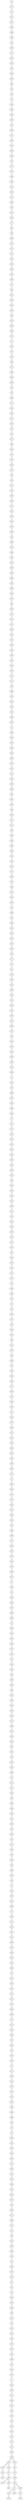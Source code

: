 graph {
n0;
n1;
n2;
n3;
n4;
n5;
n6;
n7;
n8;
n9;
n10;
n11;
n12;
n13;
n14;
n15;
n16;
n17;
n18;
n19;
n20;
n21;
n22;
n23;
n24;
n25;
n26;
n27;
n28;
n29;
n30;
n31;
n32;
n33;
n34;
n35;
n36;
n37;
n38;
n39;
n40;
n41;
n42;
n43;
n44;
n45;
n46;
n47;
n48;
n49;
n50;
n51;
n52;
n53;
n54;
n55;
n56;
n57;
n58;
n59;
n60;
n61;
n62;
n63;
n64;
n65;
n66;
n67;
n68;
n69;
n70;
n71;
n72;
n73;
n74;
n75;
n76;
n77;
n78;
n79;
n80;
n81;
n82;
n83;
n84;
n85;
n86;
n87;
n88;
n89;
n90;
n91;
n92;
n93;
n94;
n95;
n96;
n97;
n98;
n99;
n100;
n101;
n102;
n103;
n104;
n105;
n106;
n107;
n108;
n109;
n110;
n111;
n112;
n113;
n114;
n115;
n116;
n117;
n118;
n119;
n120;
n121;
n122;
n123;
n124;
n125;
n126;
n127;
n128;
n129;
n130;
n131;
n132;
n133;
n134;
n135;
n136;
n137;
n138;
n139;
n140;
n141;
n142;
n143;
n144;
n145;
n146;
n147;
n148;
n149;
n150;
n151;
n152;
n153;
n154;
n155;
n156;
n157;
n158;
n159;
n160;
n161;
n162;
n163;
n164;
n165;
n166;
n167;
n168;
n169;
n170;
n171;
n172;
n173;
n174;
n175;
n176;
n177;
n178;
n179;
n180;
n181;
n182;
n183;
n184;
n185;
n186;
n187;
n188;
n189;
n190;
n191;
n192;
n193;
n194;
n195;
n196;
n197;
n198;
n199;
n200;
n201;
n202;
n203;
n204;
n205;
n206;
n207;
n208;
n209;
n210;
n211;
n212;
n213;
n214;
n215;
n216;
n217;
n218;
n219;
n220;
n221;
n222;
n223;
n224;
n225;
n226;
n227;
n228;
n229;
n230;
n231;
n232;
n233;
n234;
n235;
n236;
n237;
n238;
n239;
n240;
n241;
n242;
n243;
n244;
n245;
n246;
n247;
n248;
n249;
n250;
n251;
n252;
n253;
n254;
n255;
n256;
n257;
n258;
n259;
n260;
n261;
n262;
n263;
n264;
n265;
n266;
n267;
n268;
n269;
n270;
n271;
n272;
n273;
n274;
n275;
n276;
n277;
n278;
n279;
n280;
n281;
n282;
n283;
n284;
n285;
n286;
n287;
n288;
n289;
n290;
n291;
n292;
n293;
n294;
n295;
n296;
n297;
n298;
n299;
n300;
n301;
n302;
n303;
n304;
n305;
n306;
n307;
n308;
n309;
n310;
n311;
n312;
n313;
n314;
n315;
n316;
n317;
n318;
n319;
n320;
n321;
n322;
n323;
n324;
n325;
n326;
n327;
n328;
n329;
n330;
n331;
n332;
n333;
n334;
n335;
n336;
n337;
n338;
n339;
n340;
n341;
n342;
n343;
n344;
n345;
n346;
n347;
n348;
n349;
n350;
n351;
n352;
n353;
n354;
n355;
n356;
n357;
n358;
n359;
n360;
n361;
n362;
n363;
n364;
n365;
n366;
n367;
n368;
n369;
n370;
n371;
n372;
n373;
n374;
n375;
n376;
n377;
n378;
n379;
n380;
n381;
n382;
n383;
n384;
n385;
n386;
n387;
n388;
n389;
n390;
n391;
n392;
n393;
n394;
n395;
n396;
n397;
n398;
n399;
n400;
n401;
n402;
n403;
n404;
n405;
n406;
n407;
n408;
n409;
n410;
n411;
n412;
n413;
n414;
n415;
n416;
n417;
n418;
n419;
n420;
n421;
n422;
n423;
n424;
n425;
n426;
n427;
n428;
n429;
n430;
n431;
n432;
n433;
n434;
n435;
n436;
n437;
n438;
n439;
n440;
n441;
n442;
n443;
n444;
n445;
n446;
n447;
n448;
n449;
n450;
n451;
n452;
n453;
n454;
n455;
n456;
n457;
n458;
n459;
n460;
n461;
n462;
n463;
n464;
n465;
n466;
n467;
n468;
n469;
n470;
n471;
n472;
n473;
n474;
n475;
n476;
n477;
n478;
n479;
n480;
n481;
n482;
n483;
n484;
n485;
n486;
n487;
n488;
n489;
n490;
n491;
n492;
n493;
n494;
n495;
n496;
n497;
n498;
n499;
n0 -- n231;
n1 -- n373;
n1 -- n399;
n2 -- n351;
n2 -- n293;
n3 -- n380;
n3 -- n72;
n4 -- n395;
n4 -- n422;
n5 -- n50;
n5 -- n324;
n6 -- n28;
n6 -- n294;
n7 -- n287;
n7 -- n158;
n8 -- n417;
n8 -- n190;
n9 -- n374;
n9 -- n462;
n10 -- n160;
n10 -- n78;
n11 -- n18;
n11 -- n391;
n11 -- n316;
n12 -- n311;
n12 -- n231;
n13 -- n308;
n13 -- n439;
n14 -- n344;
n14 -- n457;
n15 -- n129;
n15 -- n486;
n16 -- n92;
n16 -- n276;
n17 -- n114;
n17 -- n254;
n18 -- n279;
n18 -- n11;
n19 -- n221;
n19 -- n435;
n20 -- n346;
n20 -- n236;
n21 -- n89;
n21 -- n243;
n22 -- n47;
n22 -- n75;
n23 -- n32;
n23 -- n25;
n24 -- n191;
n24 -- n146;
n25 -- n406;
n25 -- n23;
n26 -- n373;
n26 -- n368;
n27 -- n352;
n27 -- n472;
n28 -- n95;
n28 -- n6;
n29 -- n352;
n29 -- n216;
n30 -- n43;
n30 -- n272;
n31 -- n449;
n31 -- n296;
n32 -- n362;
n32 -- n23;
n33 -- n398;
n33 -- n308;
n34 -- n441;
n34 -- n87;
n35 -- n270;
n35 -- n242;
n36 -- n429;
n36 -- n394;
n37 -- n250;
n37 -- n463;
n38 -- n390;
n38 -- n359;
n39 -- n449;
n39 -- n397;
n40 -- n357;
n40 -- n249;
n41 -- n348;
n41 -- n275;
n42 -- n321;
n42 -- n178;
n43 -- n474;
n43 -- n30;
n44 -- n209;
n44 -- n164;
n45 -- n286;
n45 -- n356;
n46 -- n274;
n46 -- n216;
n47 -- n22;
n47 -- n207;
n48 -- n283;
n48 -- n110;
n49 -- n266;
n49 -- n323;
n50 -- n5;
n50 -- n238;
n51 -- n73;
n51 -- n126;
n52 -- n434;
n52 -- n157;
n53 -- n355;
n53 -- n229;
n54 -- n118;
n54 -- n455;
n55 -- n349;
n55 -- n196;
n56 -- n388;
n56 -- n72;
n57 -- n489;
n57 -- n185;
n58 -- n400;
n59 -- n321;
n59 -- n163;
n60 -- n262;
n60 -- n359;
n61 -- n77;
n61 -- n98;
n62 -- n464;
n62 -- n240;
n63 -- n401;
n63 -- n302;
n64 -- n492;
n64 -- n195;
n65 -- n401;
n65 -- n350;
n66 -- n340;
n66 -- n484;
n67 -- n460;
n67 -- n412;
n68 -- n108;
n68 -- n461;
n69 -- n292;
n69 -- n252;
n70 -- n234;
n70 -- n265;
n71 -- n298;
n71 -- n425;
n72 -- n3;
n72 -- n56;
n73 -- n51;
n73 -- n172;
n74 -- n366;
n74 -- n170;
n75 -- n22;
n75 -- n433;
n76 -- n353;
n76 -- n305;
n77 -- n159;
n77 -- n61;
n78 -- n488;
n78 -- n10;
n79 -- n464;
n79 -- n134;
n80 -- n268;
n80 -- n227;
n81 -- n367;
n81 -- n371;
n82 -- n482;
n82 -- n218;
n83 -- n346;
n83 -- n344;
n84 -- n141;
n84 -- n280;
n85 -- n199;
n85 -- n95;
n86 -- n355;
n86 -- n255;
n87 -- n336;
n87 -- n34;
n88 -- n305;
n88 -- n276;
n89 -- n21;
n89 -- n251;
n90 -- n303;
n90 -- n337;
n91 -- n293;
n91 -- n148;
n92 -- n424;
n92 -- n16;
n93 -- n208;
n93 -- n393;
n94 -- n490;
n94 -- n271;
n95 -- n28;
n95 -- n85;
n96 -- n203;
n96 -- n339;
n97 -- n297;
n97 -- n414;
n98 -- n61;
n98 -- n364;
n99 -- n212;
n99 -- n269;
n100 -- n478;
n100 -- n137;
n101 -- n419;
n101 -- n471;
n102 -- n312;
n102 -- n115;
n103 -- n288;
n103 -- n416;
n104 -- n263;
n104 -- n153;
n105 -- n121;
n105 -- n256;
n106 -- n369;
n106 -- n235;
n107 -- n150;
n107 -- n264;
n108 -- n68;
n108 -- n458;
n109 -- n445;
n109 -- n358;
n110 -- n217;
n110 -- n48;
n111 -- n358;
n111 -- n342;
n112 -- n197;
n112 -- n157;
n113 -- n386;
n113 -- n384;
n114 -- n17;
n114 -- n343;
n115 -- n491;
n115 -- n102;
n116 -- n447;
n116 -- n288;
n117 -- n488;
n117 -- n481;
n118 -- n459;
n118 -- n54;
n119 -- n499;
n119 -- n133;
n120 -- n230;
n120 -- n378;
n121 -- n105;
n121 -- n315;
n122 -- n194;
n122 -- n284;
n123 -- n478;
n123 -- n149;
n124 -- n136;
n124 -- n428;
n125 -- n423;
n125 -- n482;
n126 -- n382;
n126 -- n51;
n127 -- n224;
n127 -- n280;
n128 -- n381;
n128 -- n392;
n129 -- n287;
n129 -- n15;
n130 -- n178;
n130 -- n261;
n131 -- n335;
n131 -- n139;
n132 -- n175;
n132 -- n328;
n133 -- n119;
n133 -- n206;
n134 -- n79;
n134 -- n254;
n135 -- n479;
n135 -- n455;
n136 -- n124;
n136 -- n205;
n137 -- n417;
n137 -- n100;
n138 -- n440;
n138 -- n325;
n139 -- n437;
n139 -- n131;
n140 -- n360;
n140 -- n338;
n141 -- n159;
n141 -- n84;
n142 -- n398;
n142 -- n205;
n143 -- n172;
n143 -- n428;
n144 -- n259;
n144 -- n394;
n145 -- n442;
n145 -- n448;
n146 -- n24;
n146 -- n484;
n147 -- n425;
n147 -- n202;
n148 -- n443;
n148 -- n91;
n149 -- n123;
n149 -- n181;
n150 -- n158;
n150 -- n107;
n151 -- n349;
n151 -- n165;
n152 -- n295;
n152 -- n399;
n153 -- n395;
n153 -- n104;
n154 -- n232;
n154 -- n342;
n155 -- n234;
n155 -- n171;
n156 -- n436;
n156 -- n384;
n157 -- n52;
n157 -- n112;
n158 -- n150;
n158 -- n7;
n159 -- n141;
n159 -- n77;
n160 -- n300;
n160 -- n10;
n161 -- n338;
n161 -- n450;
n162 -- n247;
n162 -- n462;
n163 -- n59;
n163 -- n341;
n164 -- n44;
n164 -- n496;
n165 -- n151;
n165 -- n228;
n166 -- n345;
n166 -- n418;
n167 -- n183;
n167 -- n499;
n168 -- n208;
n168 -- n236;
n169 -- n307;
n169 -- n177;
n170 -- n365;
n170 -- n74;
n171 -- n356;
n171 -- n155;
n172 -- n143;
n172 -- n73;
n173 -- n271;
n173 -- n313;
n174 -- n179;
n174 -- n477;
n175 -- n132;
n175 -- n404;
n176 -- n492;
n176 -- n468;
n177 -- n198;
n177 -- n169;
n178 -- n42;
n178 -- n130;
n179 -- n174;
n179 -- n364;
n180 -- n396;
n180 -- n214;
n181 -- n149;
n181 -- n454;
n182 -- n273;
n182 -- n468;
n183 -- n167;
n183 -- n350;
n184 -- n263;
n184 -- n260;
n185 -- n57;
n185 -- n418;
n186 -- n431;
n186 -- n389;
n187 -- n480;
n187 -- n239;
n188 -- n483;
n188 -- n304;
n189 -- n452;
n189 -- n422;
n190 -- n8;
n190 -- n369;
n191 -- n24;
n191 -- n267;
n192 -- n396;
n192 -- n221;
n193 -- n473;
n193 -- n476;
n194 -- n122;
n194 -- n333;
n195 -- n253;
n195 -- n64;
n196 -- n55;
n196 -- n409;
n197 -- n281;
n197 -- n112;
n198 -- n485;
n198 -- n177;
n199 -- n85;
n199 -- n265;
n200 -- n383;
n200 -- n218;
n201 -- n415;
n201 -- n430;
n202 -- n361;
n202 -- n147;
n203 -- n461;
n203 -- n96;
n204 -- n466;
n204 -- n446;
n205 -- n136;
n205 -- n142;
n206 -- n438;
n206 -- n133;
n207 -- n47;
n207 -- n487;
n208 -- n93;
n208 -- n168;
n209 -- n44;
n209 -- n258;
n210 -- n432;
n210 -- n247;
n211 -- n444;
n211 -- n424;
n212 -- n99;
n212 -- n416;
n213 -- n436;
n213 -- n241;
n214 -- n180;
n214 -- n224;
n215 -- n473;
n215 -- n297;
n216 -- n29;
n216 -- n46;
n217 -- n110;
n217 -- n339;
n218 -- n200;
n218 -- n82;
n219 -- n402;
n219 -- n380;
n220 -- n460;
n220 -- n302;
n221 -- n192;
n221 -- n19;
n222 -- n348;
n222 -- n379;
n223 -- n466;
n223 -- n383;
n224 -- n214;
n224 -- n127;
n225 -- n259;
n225 -- n309;
n226 -- n252;
n226 -- n439;
n227 -- n360;
n227 -- n80;
n228 -- n289;
n228 -- n165;
n229 -- n53;
n229 -- n314;
n230 -- n347;
n230 -- n120;
n231 -- n12;
n231 -- n0;
n232 -- n253;
n232 -- n154;
n233 -- n405;
n233 -- n429;
n234 -- n70;
n234 -- n155;
n235 -- n106;
n235 -- n368;
n236 -- n20;
n236 -- n168;
n237 -- n423;
n237 -- n268;
n238 -- n390;
n238 -- n50;
n239 -- n187;
n239 -- n379;
n240 -- n365;
n240 -- n62;
n241 -- n213;
n241 -- n469;
n242 -- n35;
n242 -- n386;
n243 -- n21;
n243 -- n290;
n244 -- n443;
n244 -- n408;
n245 -- n285;
n245 -- n304;
n246 -- n407;
n246 -- n486;
n247 -- n162;
n247 -- n210;
n248 -- n319;
n248 -- n325;
n249 -- n303;
n249 -- n40;
n250 -- n37;
n250 -- n282;
n251 -- n89;
n251 -- n494;
n252 -- n226;
n252 -- n69;
n253 -- n232;
n253 -- n195;
n254 -- n17;
n254 -- n134;
n255 -- n86;
n255 -- n264;
n256 -- n105;
n256 -- n347;
n256 -- n367;
n257 -- n291;
n257 -- n330;
n258 -- n310;
n258 -- n209;
n259 -- n225;
n259 -- n144;
n260 -- n328;
n260 -- n184;
n261 -- n410;
n261 -- n130;
n262 -- n457;
n262 -- n60;
n263 -- n104;
n263 -- n184;
n264 -- n107;
n264 -- n255;
n265 -- n70;
n265 -- n199;
n266 -- n49;
n266 -- n340;
n267 -- n191;
n267 -- n345;
n268 -- n237;
n268 -- n80;
n269 -- n99;
n269 -- n372;
n270 -- n35;
n270 -- n442;
n271 -- n94;
n271 -- n173;
n272 -- n445;
n272 -- n30;
n273 -- n182;
n273 -- n446;
n274 -- n46;
n274 -- n498;
n275 -- n497;
n275 -- n41;
n276 -- n88;
n276 -- n16;
n277 -- n385;
n277 -- n354;
n278 -- n490;
n278 -- n363;
n279 -- n18;
n280 -- n127;
n280 -- n84;
n281 -- n197;
n281 -- n414;
n282 -- n250;
n282 -- n494;
n283 -- n483;
n283 -- n48;
n284 -- n447;
n284 -- n122;
n285 -- n245;
n285 -- n331;
n286 -- n45;
n286 -- n389;
n287 -- n129;
n287 -- n7;
n288 -- n103;
n288 -- n116;
n289 -- n228;
n289 -- n435;
n290 -- n372;
n290 -- n243;
n291 -- n257;
n292 -- n334;
n292 -- n69;
n293 -- n2;
n293 -- n91;
n294 -- n493;
n294 -- n6;
n295 -- n152;
n295 -- n448;
n296 -- n485;
n296 -- n31;
n297 -- n215;
n297 -- n97;
n298 -- n71;
n298 -- n413;
n299 -- n306;
n299 -- n388;
n300 -- n160;
n300 -- n498;
n301 -- n470;
n301 -- n376;
n302 -- n220;
n302 -- n63;
n303 -- n90;
n303 -- n249;
n304 -- n245;
n304 -- n188;
n305 -- n88;
n305 -- n76;
n306 -- n430;
n306 -- n299;
n307 -- n495;
n307 -- n169;
n308 -- n33;
n308 -- n13;
n309 -- n225;
n309 -- n471;
n310 -- n432;
n310 -- n258;
n311 -- n12;
n311 -- n431;
n312 -- n403;
n312 -- n102;
n313 -- n173;
n313 -- n450;
n314 -- n375;
n314 -- n229;
n315 -- n375;
n315 -- n121;
n316 -- n11;
n317 -- n467;
n317 -- n453;
n318 -- n474;
n318 -- n353;
n319 -- n248;
n319 -- n335;
n320 -- n438;
n320 -- n323;
n321 -- n59;
n321 -- n42;
n322 -- n336;
n322 -- n392;
n323 -- n320;
n323 -- n49;
n324 -- n387;
n324 -- n5;
n325 -- n248;
n325 -- n138;
n326 -- n459;
n326 -- n472;
n327 -- n451;
n327 -- n415;
n328 -- n132;
n328 -- n260;
n329 -- n377;
n329 -- n332;
n330 -- n257;
n330 -- n391;
n331 -- n285;
n331 -- n427;
n332 -- n329;
n332 -- n470;
n333 -- n194;
n333 -- n402;
n334 -- n292;
n334 -- n427;
n335 -- n131;
n335 -- n319;
n336 -- n87;
n336 -- n322;
n337 -- n90;
n337 -- n397;
n338 -- n140;
n338 -- n161;
n339 -- n96;
n339 -- n217;
n340 -- n266;
n340 -- n66;
n341 -- n433;
n341 -- n163;
n342 -- n154;
n342 -- n111;
n343 -- n451;
n343 -- n114;
n344 -- n14;
n344 -- n83;
n345 -- n166;
n345 -- n267;
n346 -- n20;
n346 -- n83;
n347 -- n230;
n347 -- n256;
n347 -- n354;
n348 -- n41;
n348 -- n222;
n349 -- n55;
n349 -- n151;
n350 -- n183;
n350 -- n65;
n351 -- n456;
n351 -- n2;
n352 -- n27;
n352 -- n29;
n353 -- n76;
n353 -- n318;
n354 -- n347;
n354 -- n277;
n355 -- n53;
n355 -- n86;
n356 -- n45;
n356 -- n171;
n357 -- n362;
n357 -- n40;
n358 -- n109;
n358 -- n111;
n359 -- n38;
n359 -- n60;
n360 -- n140;
n360 -- n227;
n361 -- n202;
n361 -- n421;
n362 -- n32;
n362 -- n357;
n363 -- n278;
n363 -- n420;
n364 -- n179;
n364 -- n98;
n365 -- n240;
n365 -- n170;
n366 -- n403;
n366 -- n74;
n367 -- n256;
n367 -- n81;
n368 -- n26;
n368 -- n235;
n369 -- n106;
n369 -- n190;
n370 -- n385;
n371 -- n426;
n371 -- n81;
n372 -- n269;
n372 -- n290;
n373 -- n1;
n373 -- n26;
n374 -- n465;
n374 -- n9;
n375 -- n315;
n375 -- n314;
n376 -- n456;
n376 -- n301;
n377 -- n496;
n377 -- n329;
n378 -- n120;
n379 -- n222;
n379 -- n239;
n380 -- n219;
n380 -- n3;
n381 -- n128;
n381 -- n477;
n382 -- n475;
n382 -- n126;
n383 -- n223;
n383 -- n200;
n384 -- n113;
n384 -- n156;
n385 -- n370;
n385 -- n400;
n385 -- n277;
n386 -- n113;
n386 -- n242;
n387 -- n324;
n387 -- n413;
n388 -- n299;
n388 -- n56;
n389 -- n186;
n389 -- n286;
n390 -- n38;
n390 -- n238;
n391 -- n426;
n391 -- n11;
n391 -- n330;
n392 -- n128;
n392 -- n322;
n393 -- n93;
n393 -- n411;
n394 -- n36;
n394 -- n144;
n395 -- n4;
n395 -- n153;
n396 -- n180;
n396 -- n192;
n397 -- n39;
n397 -- n337;
n398 -- n33;
n398 -- n142;
n399 -- n152;
n399 -- n1;
n400 -- n385;
n400 -- n58;
n401 -- n65;
n401 -- n63;
n402 -- n219;
n402 -- n333;
n403 -- n312;
n403 -- n366;
n404 -- n175;
n404 -- n458;
n405 -- n233;
n405 -- n454;
n406 -- n434;
n406 -- n25;
n407 -- n410;
n407 -- n246;
n408 -- n244;
n408 -- n489;
n409 -- n493;
n409 -- n196;
n410 -- n407;
n410 -- n261;
n411 -- n412;
n411 -- n393;
n412 -- n67;
n412 -- n411;
n413 -- n387;
n413 -- n298;
n414 -- n281;
n414 -- n97;
n415 -- n327;
n415 -- n201;
n416 -- n103;
n416 -- n212;
n417 -- n8;
n417 -- n137;
n418 -- n166;
n418 -- n185;
n419 -- n101;
n419 -- n476;
n420 -- n363;
n420 -- n452;
n421 -- n361;
n421 -- n480;
n422 -- n189;
n422 -- n4;
n423 -- n237;
n423 -- n125;
n424 -- n211;
n424 -- n92;
n425 -- n71;
n425 -- n147;
n426 -- n391;
n426 -- n371;
n427 -- n334;
n427 -- n331;
n428 -- n124;
n428 -- n143;
n429 -- n233;
n429 -- n36;
n430 -- n306;
n430 -- n201;
n431 -- n186;
n431 -- n311;
n432 -- n310;
n432 -- n210;
n433 -- n341;
n433 -- n75;
n434 -- n406;
n434 -- n52;
n435 -- n289;
n435 -- n19;
n436 -- n156;
n436 -- n213;
n437 -- n453;
n437 -- n139;
n438 -- n320;
n438 -- n206;
n439 -- n226;
n439 -- n13;
n440 -- n465;
n440 -- n138;
n441 -- n479;
n441 -- n34;
n442 -- n270;
n442 -- n145;
n443 -- n244;
n443 -- n148;
n444 -- n211;
n444 -- n481;
n445 -- n109;
n445 -- n272;
n446 -- n273;
n446 -- n204;
n447 -- n116;
n447 -- n284;
n448 -- n145;
n448 -- n295;
n449 -- n39;
n449 -- n31;
n450 -- n313;
n450 -- n161;
n451 -- n327;
n451 -- n343;
n452 -- n189;
n452 -- n420;
n453 -- n317;
n453 -- n437;
n454 -- n405;
n454 -- n181;
n455 -- n54;
n455 -- n135;
n456 -- n351;
n456 -- n376;
n457 -- n14;
n457 -- n262;
n458 -- n108;
n458 -- n404;
n459 -- n118;
n459 -- n326;
n460 -- n220;
n460 -- n67;
n461 -- n203;
n461 -- n68;
n462 -- n162;
n462 -- n9;
n463 -- n37;
n463 -- n487;
n464 -- n62;
n464 -- n79;
n465 -- n440;
n465 -- n374;
n466 -- n223;
n466 -- n204;
n467 -- n317;
n467 -- n495;
n468 -- n182;
n468 -- n176;
n469 -- n475;
n469 -- n241;
n470 -- n332;
n470 -- n301;
n471 -- n101;
n471 -- n309;
n472 -- n27;
n472 -- n326;
n473 -- n193;
n473 -- n215;
n474 -- n43;
n474 -- n318;
n475 -- n382;
n475 -- n469;
n476 -- n193;
n476 -- n419;
n477 -- n174;
n477 -- n381;
n478 -- n123;
n478 -- n100;
n479 -- n135;
n479 -- n441;
n480 -- n187;
n480 -- n421;
n481 -- n444;
n481 -- n117;
n482 -- n125;
n482 -- n82;
n483 -- n283;
n483 -- n188;
n484 -- n66;
n484 -- n146;
n485 -- n198;
n485 -- n296;
n486 -- n246;
n486 -- n15;
n487 -- n463;
n487 -- n207;
n488 -- n78;
n488 -- n117;
n489 -- n408;
n489 -- n57;
n490 -- n94;
n490 -- n278;
n491 -- n497;
n491 -- n115;
n492 -- n64;
n492 -- n176;
n493 -- n294;
n493 -- n409;
n494 -- n282;
n494 -- n251;
n495 -- n467;
n495 -- n307;
n496 -- n164;
n496 -- n377;
n497 -- n491;
n497 -- n275;
n498 -- n300;
n498 -- n274;
n499 -- n167;
n499 -- n119;
}
